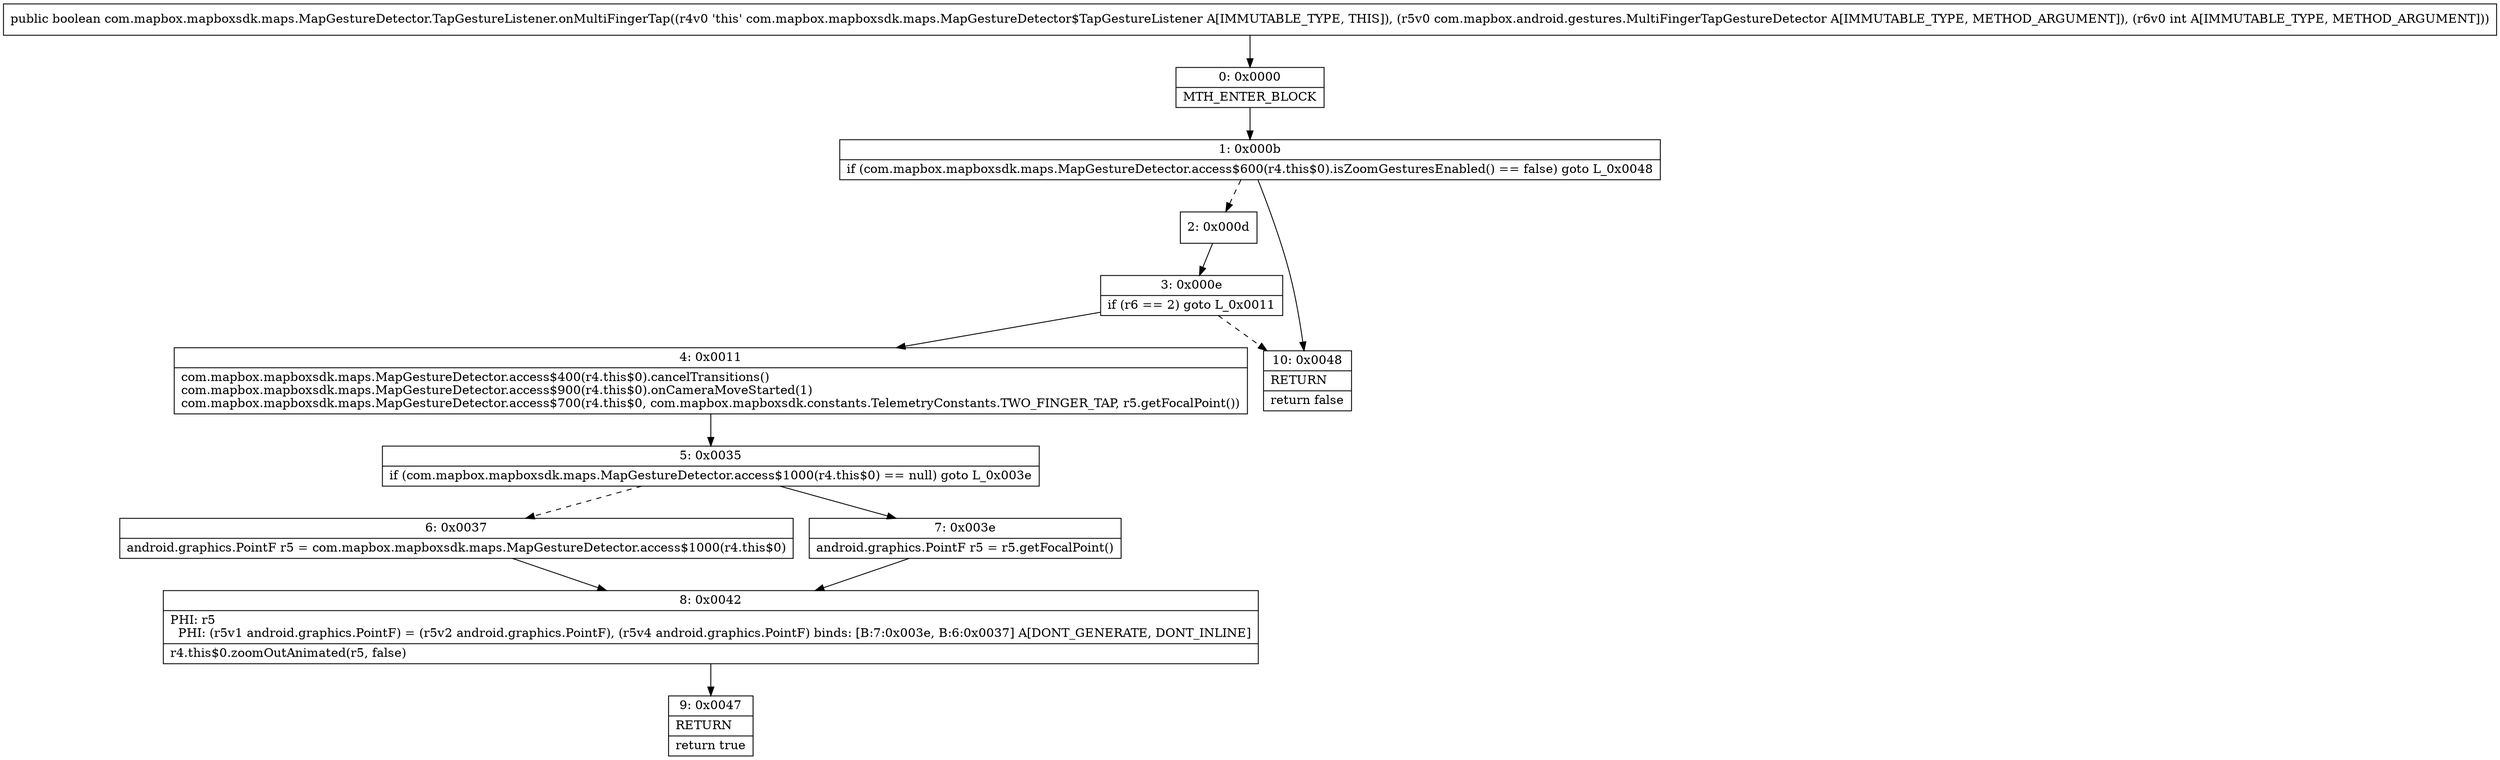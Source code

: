 digraph "CFG forcom.mapbox.mapboxsdk.maps.MapGestureDetector.TapGestureListener.onMultiFingerTap(Lcom\/mapbox\/android\/gestures\/MultiFingerTapGestureDetector;I)Z" {
Node_0 [shape=record,label="{0\:\ 0x0000|MTH_ENTER_BLOCK\l}"];
Node_1 [shape=record,label="{1\:\ 0x000b|if (com.mapbox.mapboxsdk.maps.MapGestureDetector.access$600(r4.this$0).isZoomGesturesEnabled() == false) goto L_0x0048\l}"];
Node_2 [shape=record,label="{2\:\ 0x000d}"];
Node_3 [shape=record,label="{3\:\ 0x000e|if (r6 == 2) goto L_0x0011\l}"];
Node_4 [shape=record,label="{4\:\ 0x0011|com.mapbox.mapboxsdk.maps.MapGestureDetector.access$400(r4.this$0).cancelTransitions()\lcom.mapbox.mapboxsdk.maps.MapGestureDetector.access$900(r4.this$0).onCameraMoveStarted(1)\lcom.mapbox.mapboxsdk.maps.MapGestureDetector.access$700(r4.this$0, com.mapbox.mapboxsdk.constants.TelemetryConstants.TWO_FINGER_TAP, r5.getFocalPoint())\l}"];
Node_5 [shape=record,label="{5\:\ 0x0035|if (com.mapbox.mapboxsdk.maps.MapGestureDetector.access$1000(r4.this$0) == null) goto L_0x003e\l}"];
Node_6 [shape=record,label="{6\:\ 0x0037|android.graphics.PointF r5 = com.mapbox.mapboxsdk.maps.MapGestureDetector.access$1000(r4.this$0)\l}"];
Node_7 [shape=record,label="{7\:\ 0x003e|android.graphics.PointF r5 = r5.getFocalPoint()\l}"];
Node_8 [shape=record,label="{8\:\ 0x0042|PHI: r5 \l  PHI: (r5v1 android.graphics.PointF) = (r5v2 android.graphics.PointF), (r5v4 android.graphics.PointF) binds: [B:7:0x003e, B:6:0x0037] A[DONT_GENERATE, DONT_INLINE]\l|r4.this$0.zoomOutAnimated(r5, false)\l}"];
Node_9 [shape=record,label="{9\:\ 0x0047|RETURN\l|return true\l}"];
Node_10 [shape=record,label="{10\:\ 0x0048|RETURN\l|return false\l}"];
MethodNode[shape=record,label="{public boolean com.mapbox.mapboxsdk.maps.MapGestureDetector.TapGestureListener.onMultiFingerTap((r4v0 'this' com.mapbox.mapboxsdk.maps.MapGestureDetector$TapGestureListener A[IMMUTABLE_TYPE, THIS]), (r5v0 com.mapbox.android.gestures.MultiFingerTapGestureDetector A[IMMUTABLE_TYPE, METHOD_ARGUMENT]), (r6v0 int A[IMMUTABLE_TYPE, METHOD_ARGUMENT])) }"];
MethodNode -> Node_0;
Node_0 -> Node_1;
Node_1 -> Node_2[style=dashed];
Node_1 -> Node_10;
Node_2 -> Node_3;
Node_3 -> Node_4;
Node_3 -> Node_10[style=dashed];
Node_4 -> Node_5;
Node_5 -> Node_6[style=dashed];
Node_5 -> Node_7;
Node_6 -> Node_8;
Node_7 -> Node_8;
Node_8 -> Node_9;
}

